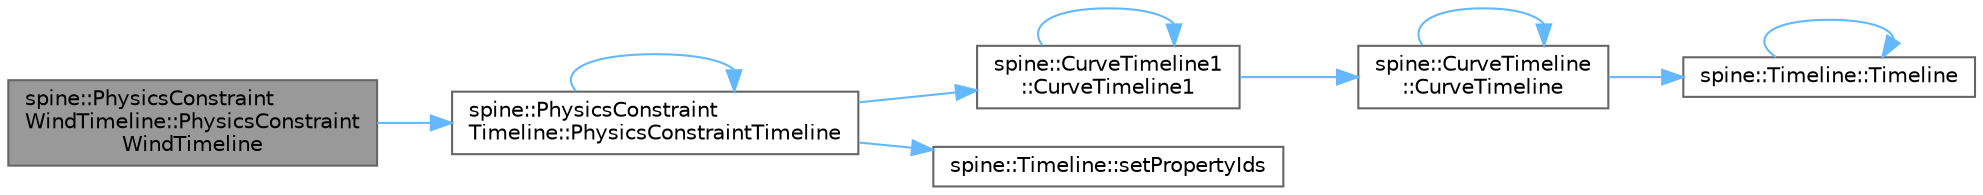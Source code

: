 digraph "spine::PhysicsConstraintWindTimeline::PhysicsConstraintWindTimeline"
{
 // LATEX_PDF_SIZE
  bgcolor="transparent";
  edge [fontname=Helvetica,fontsize=10,labelfontname=Helvetica,labelfontsize=10];
  node [fontname=Helvetica,fontsize=10,shape=box,height=0.2,width=0.4];
  rankdir="LR";
  Node1 [id="Node000001",label="spine::PhysicsConstraint\lWindTimeline::PhysicsConstraint\lWindTimeline",height=0.2,width=0.4,color="gray40", fillcolor="grey60", style="filled", fontcolor="black",tooltip=" "];
  Node1 -> Node2 [id="edge10_Node000001_Node000002",color="steelblue1",style="solid",tooltip=" "];
  Node2 [id="Node000002",label="spine::PhysicsConstraint\lTimeline::PhysicsConstraintTimeline",height=0.2,width=0.4,color="grey40", fillcolor="white", style="filled",URL="$classspine_1_1_physics_constraint_timeline.html#aea9d41e47d5991ca7f9ed08ad5d6ad5d",tooltip=" "];
  Node2 -> Node3 [id="edge11_Node000002_Node000003",color="steelblue1",style="solid",tooltip=" "];
  Node3 [id="Node000003",label="spine::CurveTimeline1\l::CurveTimeline1",height=0.2,width=0.4,color="grey40", fillcolor="white", style="filled",URL="$classspine_1_1_curve_timeline1.html#a76c6e88528eb347ab121410016091730",tooltip=" "];
  Node3 -> Node4 [id="edge12_Node000003_Node000004",color="steelblue1",style="solid",tooltip=" "];
  Node4 [id="Node000004",label="spine::CurveTimeline\l::CurveTimeline",height=0.2,width=0.4,color="grey40", fillcolor="white", style="filled",URL="$classspine_1_1_curve_timeline.html#a99fa6de5f285a2878b6f16f43a63b857",tooltip=" "];
  Node4 -> Node4 [id="edge13_Node000004_Node000004",color="steelblue1",style="solid",tooltip=" "];
  Node4 -> Node5 [id="edge14_Node000004_Node000005",color="steelblue1",style="solid",tooltip=" "];
  Node5 [id="Node000005",label="spine::Timeline::Timeline",height=0.2,width=0.4,color="grey40", fillcolor="white", style="filled",URL="$classspine_1_1_timeline.html#a8957ef9d905a45e02503e93612202b3e",tooltip=" "];
  Node5 -> Node5 [id="edge15_Node000005_Node000005",color="steelblue1",style="solid",tooltip=" "];
  Node3 -> Node3 [id="edge16_Node000003_Node000003",color="steelblue1",style="solid",tooltip=" "];
  Node2 -> Node2 [id="edge17_Node000002_Node000002",color="steelblue1",style="solid",tooltip=" "];
  Node2 -> Node6 [id="edge18_Node000002_Node000006",color="steelblue1",style="solid",tooltip=" "];
  Node6 [id="Node000006",label="spine::Timeline::setPropertyIds",height=0.2,width=0.4,color="grey40", fillcolor="white", style="filled",URL="$classspine_1_1_timeline.html#a59aee150c602818acac0a78e06c5d37d",tooltip=" "];
}
